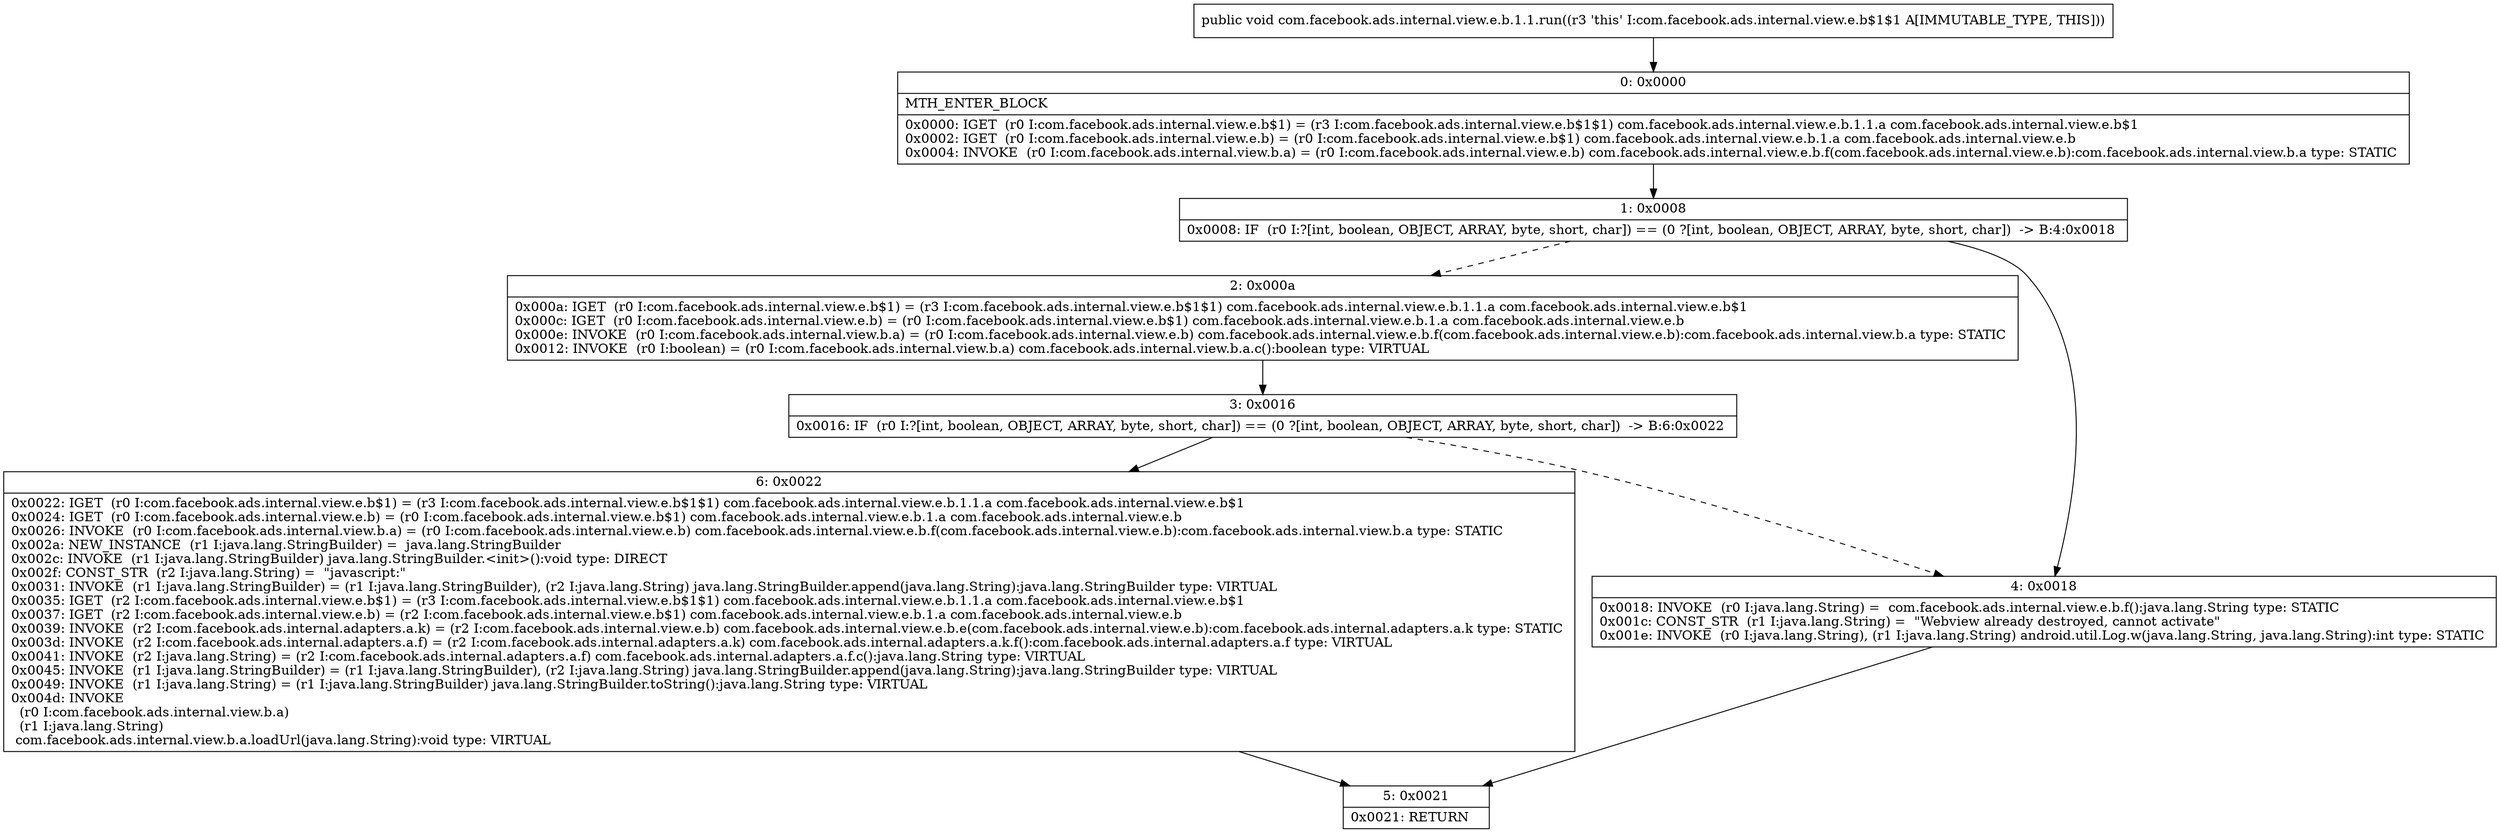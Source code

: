 digraph "CFG forcom.facebook.ads.internal.view.e.b.1.1.run()V" {
Node_0 [shape=record,label="{0\:\ 0x0000|MTH_ENTER_BLOCK\l|0x0000: IGET  (r0 I:com.facebook.ads.internal.view.e.b$1) = (r3 I:com.facebook.ads.internal.view.e.b$1$1) com.facebook.ads.internal.view.e.b.1.1.a com.facebook.ads.internal.view.e.b$1 \l0x0002: IGET  (r0 I:com.facebook.ads.internal.view.e.b) = (r0 I:com.facebook.ads.internal.view.e.b$1) com.facebook.ads.internal.view.e.b.1.a com.facebook.ads.internal.view.e.b \l0x0004: INVOKE  (r0 I:com.facebook.ads.internal.view.b.a) = (r0 I:com.facebook.ads.internal.view.e.b) com.facebook.ads.internal.view.e.b.f(com.facebook.ads.internal.view.e.b):com.facebook.ads.internal.view.b.a type: STATIC \l}"];
Node_1 [shape=record,label="{1\:\ 0x0008|0x0008: IF  (r0 I:?[int, boolean, OBJECT, ARRAY, byte, short, char]) == (0 ?[int, boolean, OBJECT, ARRAY, byte, short, char])  \-\> B:4:0x0018 \l}"];
Node_2 [shape=record,label="{2\:\ 0x000a|0x000a: IGET  (r0 I:com.facebook.ads.internal.view.e.b$1) = (r3 I:com.facebook.ads.internal.view.e.b$1$1) com.facebook.ads.internal.view.e.b.1.1.a com.facebook.ads.internal.view.e.b$1 \l0x000c: IGET  (r0 I:com.facebook.ads.internal.view.e.b) = (r0 I:com.facebook.ads.internal.view.e.b$1) com.facebook.ads.internal.view.e.b.1.a com.facebook.ads.internal.view.e.b \l0x000e: INVOKE  (r0 I:com.facebook.ads.internal.view.b.a) = (r0 I:com.facebook.ads.internal.view.e.b) com.facebook.ads.internal.view.e.b.f(com.facebook.ads.internal.view.e.b):com.facebook.ads.internal.view.b.a type: STATIC \l0x0012: INVOKE  (r0 I:boolean) = (r0 I:com.facebook.ads.internal.view.b.a) com.facebook.ads.internal.view.b.a.c():boolean type: VIRTUAL \l}"];
Node_3 [shape=record,label="{3\:\ 0x0016|0x0016: IF  (r0 I:?[int, boolean, OBJECT, ARRAY, byte, short, char]) == (0 ?[int, boolean, OBJECT, ARRAY, byte, short, char])  \-\> B:6:0x0022 \l}"];
Node_4 [shape=record,label="{4\:\ 0x0018|0x0018: INVOKE  (r0 I:java.lang.String) =  com.facebook.ads.internal.view.e.b.f():java.lang.String type: STATIC \l0x001c: CONST_STR  (r1 I:java.lang.String) =  \"Webview already destroyed, cannot activate\" \l0x001e: INVOKE  (r0 I:java.lang.String), (r1 I:java.lang.String) android.util.Log.w(java.lang.String, java.lang.String):int type: STATIC \l}"];
Node_5 [shape=record,label="{5\:\ 0x0021|0x0021: RETURN   \l}"];
Node_6 [shape=record,label="{6\:\ 0x0022|0x0022: IGET  (r0 I:com.facebook.ads.internal.view.e.b$1) = (r3 I:com.facebook.ads.internal.view.e.b$1$1) com.facebook.ads.internal.view.e.b.1.1.a com.facebook.ads.internal.view.e.b$1 \l0x0024: IGET  (r0 I:com.facebook.ads.internal.view.e.b) = (r0 I:com.facebook.ads.internal.view.e.b$1) com.facebook.ads.internal.view.e.b.1.a com.facebook.ads.internal.view.e.b \l0x0026: INVOKE  (r0 I:com.facebook.ads.internal.view.b.a) = (r0 I:com.facebook.ads.internal.view.e.b) com.facebook.ads.internal.view.e.b.f(com.facebook.ads.internal.view.e.b):com.facebook.ads.internal.view.b.a type: STATIC \l0x002a: NEW_INSTANCE  (r1 I:java.lang.StringBuilder) =  java.lang.StringBuilder \l0x002c: INVOKE  (r1 I:java.lang.StringBuilder) java.lang.StringBuilder.\<init\>():void type: DIRECT \l0x002f: CONST_STR  (r2 I:java.lang.String) =  \"javascript:\" \l0x0031: INVOKE  (r1 I:java.lang.StringBuilder) = (r1 I:java.lang.StringBuilder), (r2 I:java.lang.String) java.lang.StringBuilder.append(java.lang.String):java.lang.StringBuilder type: VIRTUAL \l0x0035: IGET  (r2 I:com.facebook.ads.internal.view.e.b$1) = (r3 I:com.facebook.ads.internal.view.e.b$1$1) com.facebook.ads.internal.view.e.b.1.1.a com.facebook.ads.internal.view.e.b$1 \l0x0037: IGET  (r2 I:com.facebook.ads.internal.view.e.b) = (r2 I:com.facebook.ads.internal.view.e.b$1) com.facebook.ads.internal.view.e.b.1.a com.facebook.ads.internal.view.e.b \l0x0039: INVOKE  (r2 I:com.facebook.ads.internal.adapters.a.k) = (r2 I:com.facebook.ads.internal.view.e.b) com.facebook.ads.internal.view.e.b.e(com.facebook.ads.internal.view.e.b):com.facebook.ads.internal.adapters.a.k type: STATIC \l0x003d: INVOKE  (r2 I:com.facebook.ads.internal.adapters.a.f) = (r2 I:com.facebook.ads.internal.adapters.a.k) com.facebook.ads.internal.adapters.a.k.f():com.facebook.ads.internal.adapters.a.f type: VIRTUAL \l0x0041: INVOKE  (r2 I:java.lang.String) = (r2 I:com.facebook.ads.internal.adapters.a.f) com.facebook.ads.internal.adapters.a.f.c():java.lang.String type: VIRTUAL \l0x0045: INVOKE  (r1 I:java.lang.StringBuilder) = (r1 I:java.lang.StringBuilder), (r2 I:java.lang.String) java.lang.StringBuilder.append(java.lang.String):java.lang.StringBuilder type: VIRTUAL \l0x0049: INVOKE  (r1 I:java.lang.String) = (r1 I:java.lang.StringBuilder) java.lang.StringBuilder.toString():java.lang.String type: VIRTUAL \l0x004d: INVOKE  \l  (r0 I:com.facebook.ads.internal.view.b.a)\l  (r1 I:java.lang.String)\l com.facebook.ads.internal.view.b.a.loadUrl(java.lang.String):void type: VIRTUAL \l}"];
MethodNode[shape=record,label="{public void com.facebook.ads.internal.view.e.b.1.1.run((r3 'this' I:com.facebook.ads.internal.view.e.b$1$1 A[IMMUTABLE_TYPE, THIS])) }"];
MethodNode -> Node_0;
Node_0 -> Node_1;
Node_1 -> Node_2[style=dashed];
Node_1 -> Node_4;
Node_2 -> Node_3;
Node_3 -> Node_4[style=dashed];
Node_3 -> Node_6;
Node_4 -> Node_5;
Node_6 -> Node_5;
}

